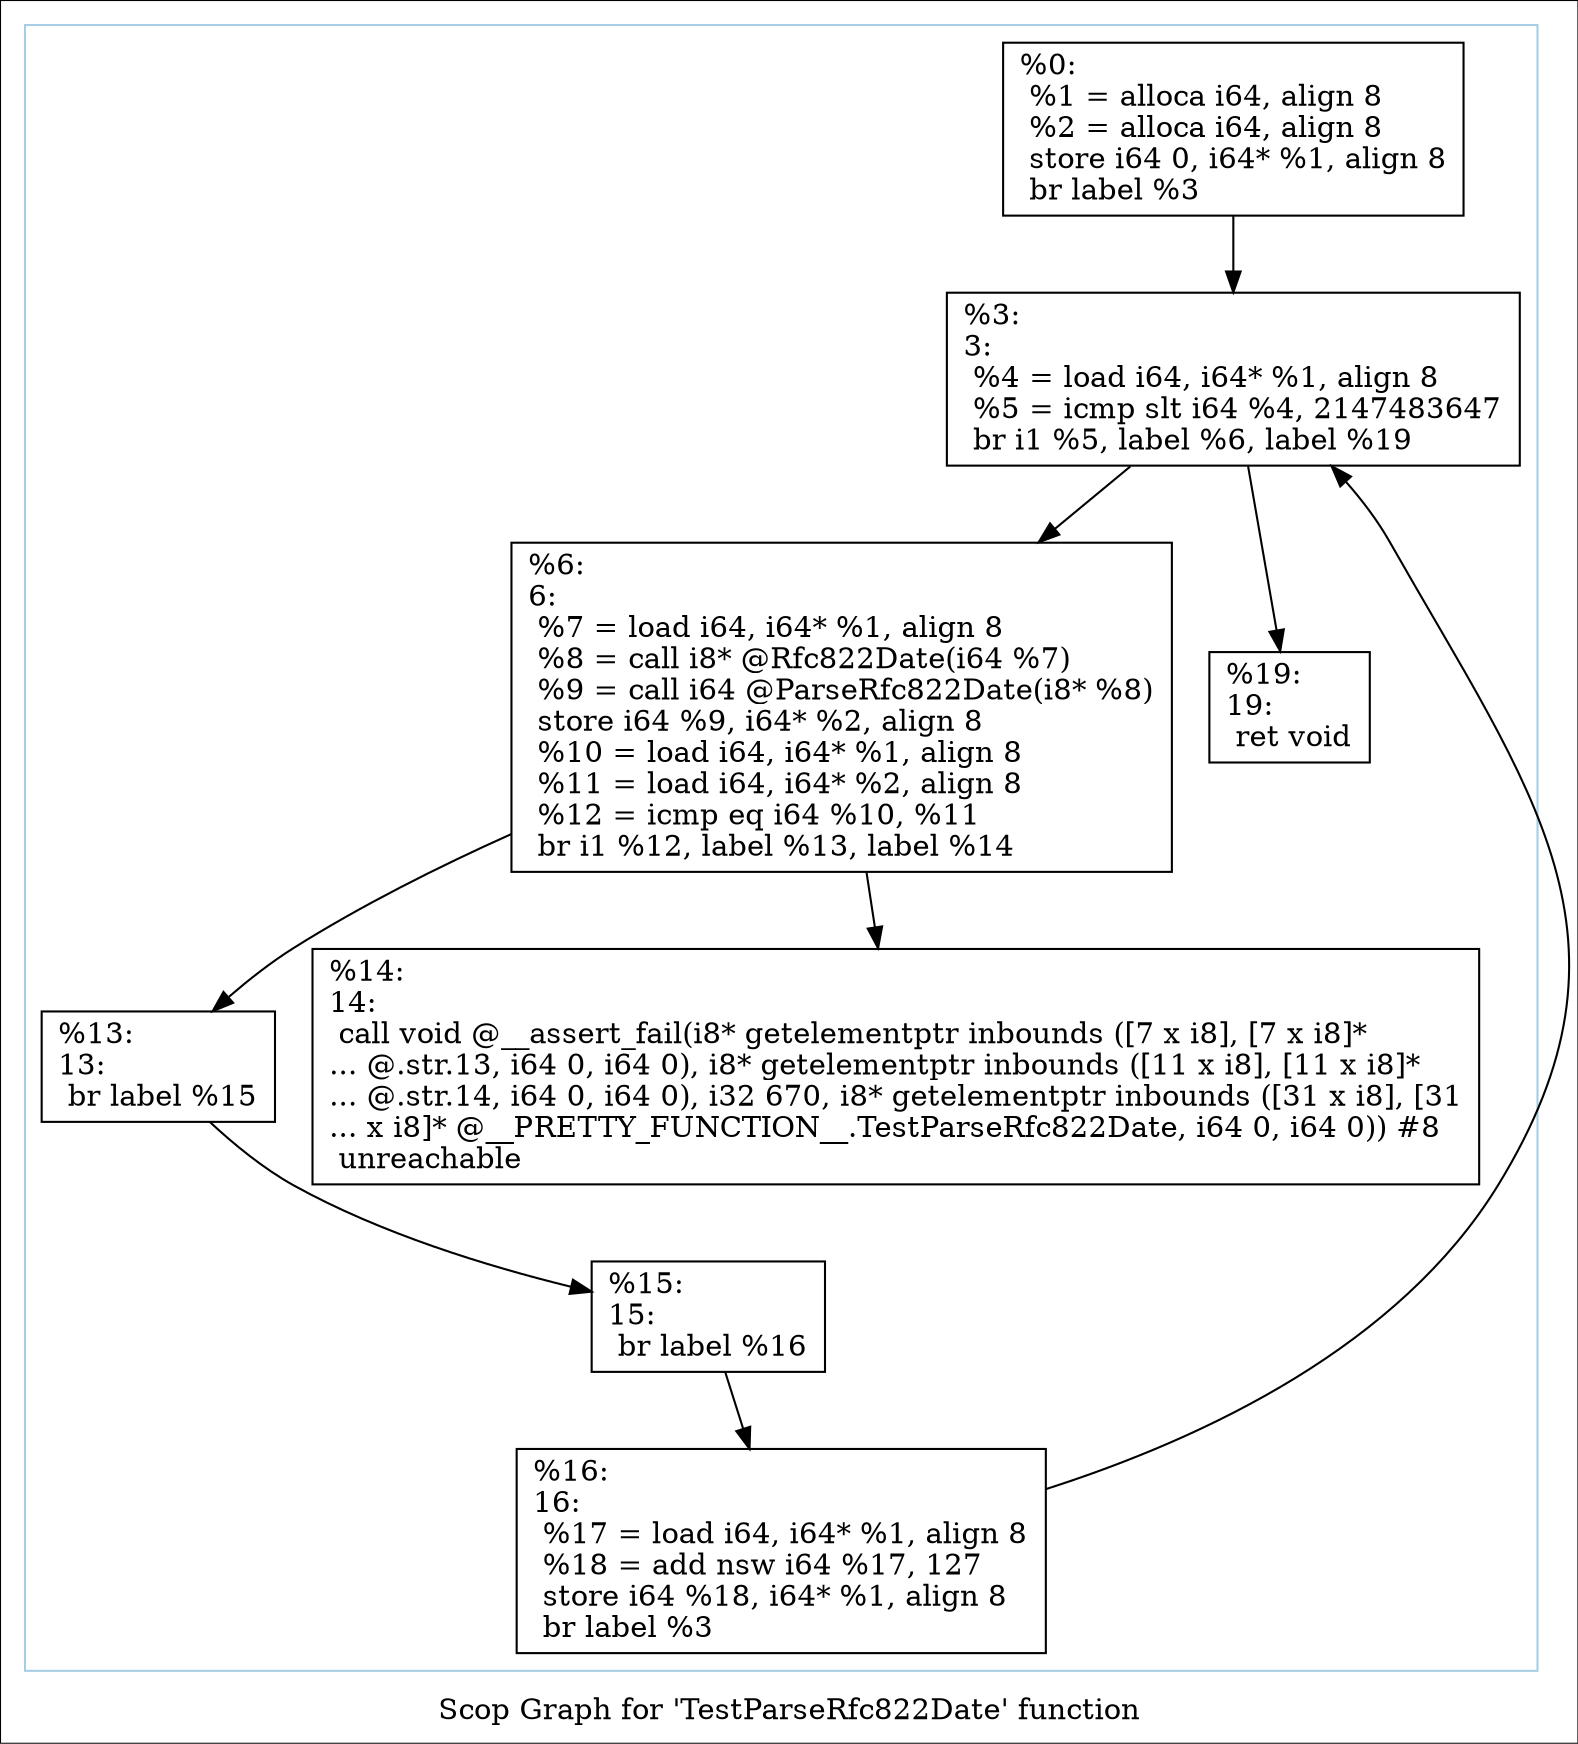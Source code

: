 digraph "Scop Graph for 'TestParseRfc822Date' function" {
	label="Scop Graph for 'TestParseRfc822Date' function";

	Node0x1b20060 [shape=record,label="{%0:\l  %1 = alloca i64, align 8\l  %2 = alloca i64, align 8\l  store i64 0, i64* %1, align 8\l  br label %3\l}"];
	Node0x1b20060 -> Node0x1bba140;
	Node0x1bba140 [shape=record,label="{%3:\l3:                                                \l  %4 = load i64, i64* %1, align 8\l  %5 = icmp slt i64 %4, 2147483647\l  br i1 %5, label %6, label %19\l}"];
	Node0x1bba140 -> Node0x1b5da60;
	Node0x1bba140 -> Node0x1b17220;
	Node0x1b5da60 [shape=record,label="{%6:\l6:                                                \l  %7 = load i64, i64* %1, align 8\l  %8 = call i8* @Rfc822Date(i64 %7)\l  %9 = call i64 @ParseRfc822Date(i8* %8)\l  store i64 %9, i64* %2, align 8\l  %10 = load i64, i64* %1, align 8\l  %11 = load i64, i64* %2, align 8\l  %12 = icmp eq i64 %10, %11\l  br i1 %12, label %13, label %14\l}"];
	Node0x1b5da60 -> Node0x1b19670;
	Node0x1b5da60 -> Node0x1bb5910;
	Node0x1b19670 [shape=record,label="{%13:\l13:                                               \l  br label %15\l}"];
	Node0x1b19670 -> Node0x1b2b1f0;
	Node0x1b2b1f0 [shape=record,label="{%15:\l15:                                               \l  br label %16\l}"];
	Node0x1b2b1f0 -> Node0x1ba0850;
	Node0x1ba0850 [shape=record,label="{%16:\l16:                                               \l  %17 = load i64, i64* %1, align 8\l  %18 = add nsw i64 %17, 127\l  store i64 %18, i64* %1, align 8\l  br label %3\l}"];
	Node0x1ba0850 -> Node0x1bba140;
	Node0x1bb5910 [shape=record,label="{%14:\l14:                                               \l  call void @__assert_fail(i8* getelementptr inbounds ([7 x i8], [7 x i8]*\l... @.str.13, i64 0, i64 0), i8* getelementptr inbounds ([11 x i8], [11 x i8]*\l... @.str.14, i64 0, i64 0), i32 670, i8* getelementptr inbounds ([31 x i8], [31\l... x i8]* @__PRETTY_FUNCTION__.TestParseRfc822Date, i64 0, i64 0)) #8\l  unreachable\l}"];
	Node0x1b17220 [shape=record,label="{%19:\l19:                                               \l  ret void\l}"];
	colorscheme = "paired12"
        subgraph cluster_0x1bbf940 {
          label = "";
          style = solid;
          color = 1
          Node0x1b20060;
          Node0x1bba140;
          Node0x1b5da60;
          Node0x1b19670;
          Node0x1b2b1f0;
          Node0x1ba0850;
          Node0x1bb5910;
          Node0x1b17220;
        }
}
